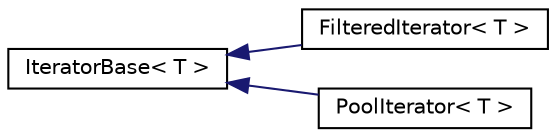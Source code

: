 digraph "Graphe hiérarchique des classes"
{
 // INTERACTIVE_SVG=YES
  edge [fontname="Helvetica",fontsize="10",labelfontname="Helvetica",labelfontsize="10"];
  node [fontname="Helvetica",fontsize="10",shape=record];
  rankdir="LR";
  Node0 [label="IteratorBase\< T \>",height=0.2,width=0.4,color="black", fillcolor="white", style="filled",URL="$class_iterator_base.html",tooltip="Classe abstraite qui gère un itérateur personnalisé "];
  Node0 -> Node1 [dir="back",color="midnightblue",fontsize="10",style="solid",fontname="Helvetica"];
  Node1 [label="FilteredIterator\< T \>",height=0.2,width=0.4,color="black", fillcolor="white", style="filled",URL="$class_filtered_iterator.html"];
  Node0 -> Node2 [dir="back",color="midnightblue",fontsize="10",style="solid",fontname="Helvetica"];
  Node2 [label="PoolIterator\< T \>",height=0.2,width=0.4,color="black", fillcolor="white", style="filled",URL="$class_pool_iterator.html"];
}
